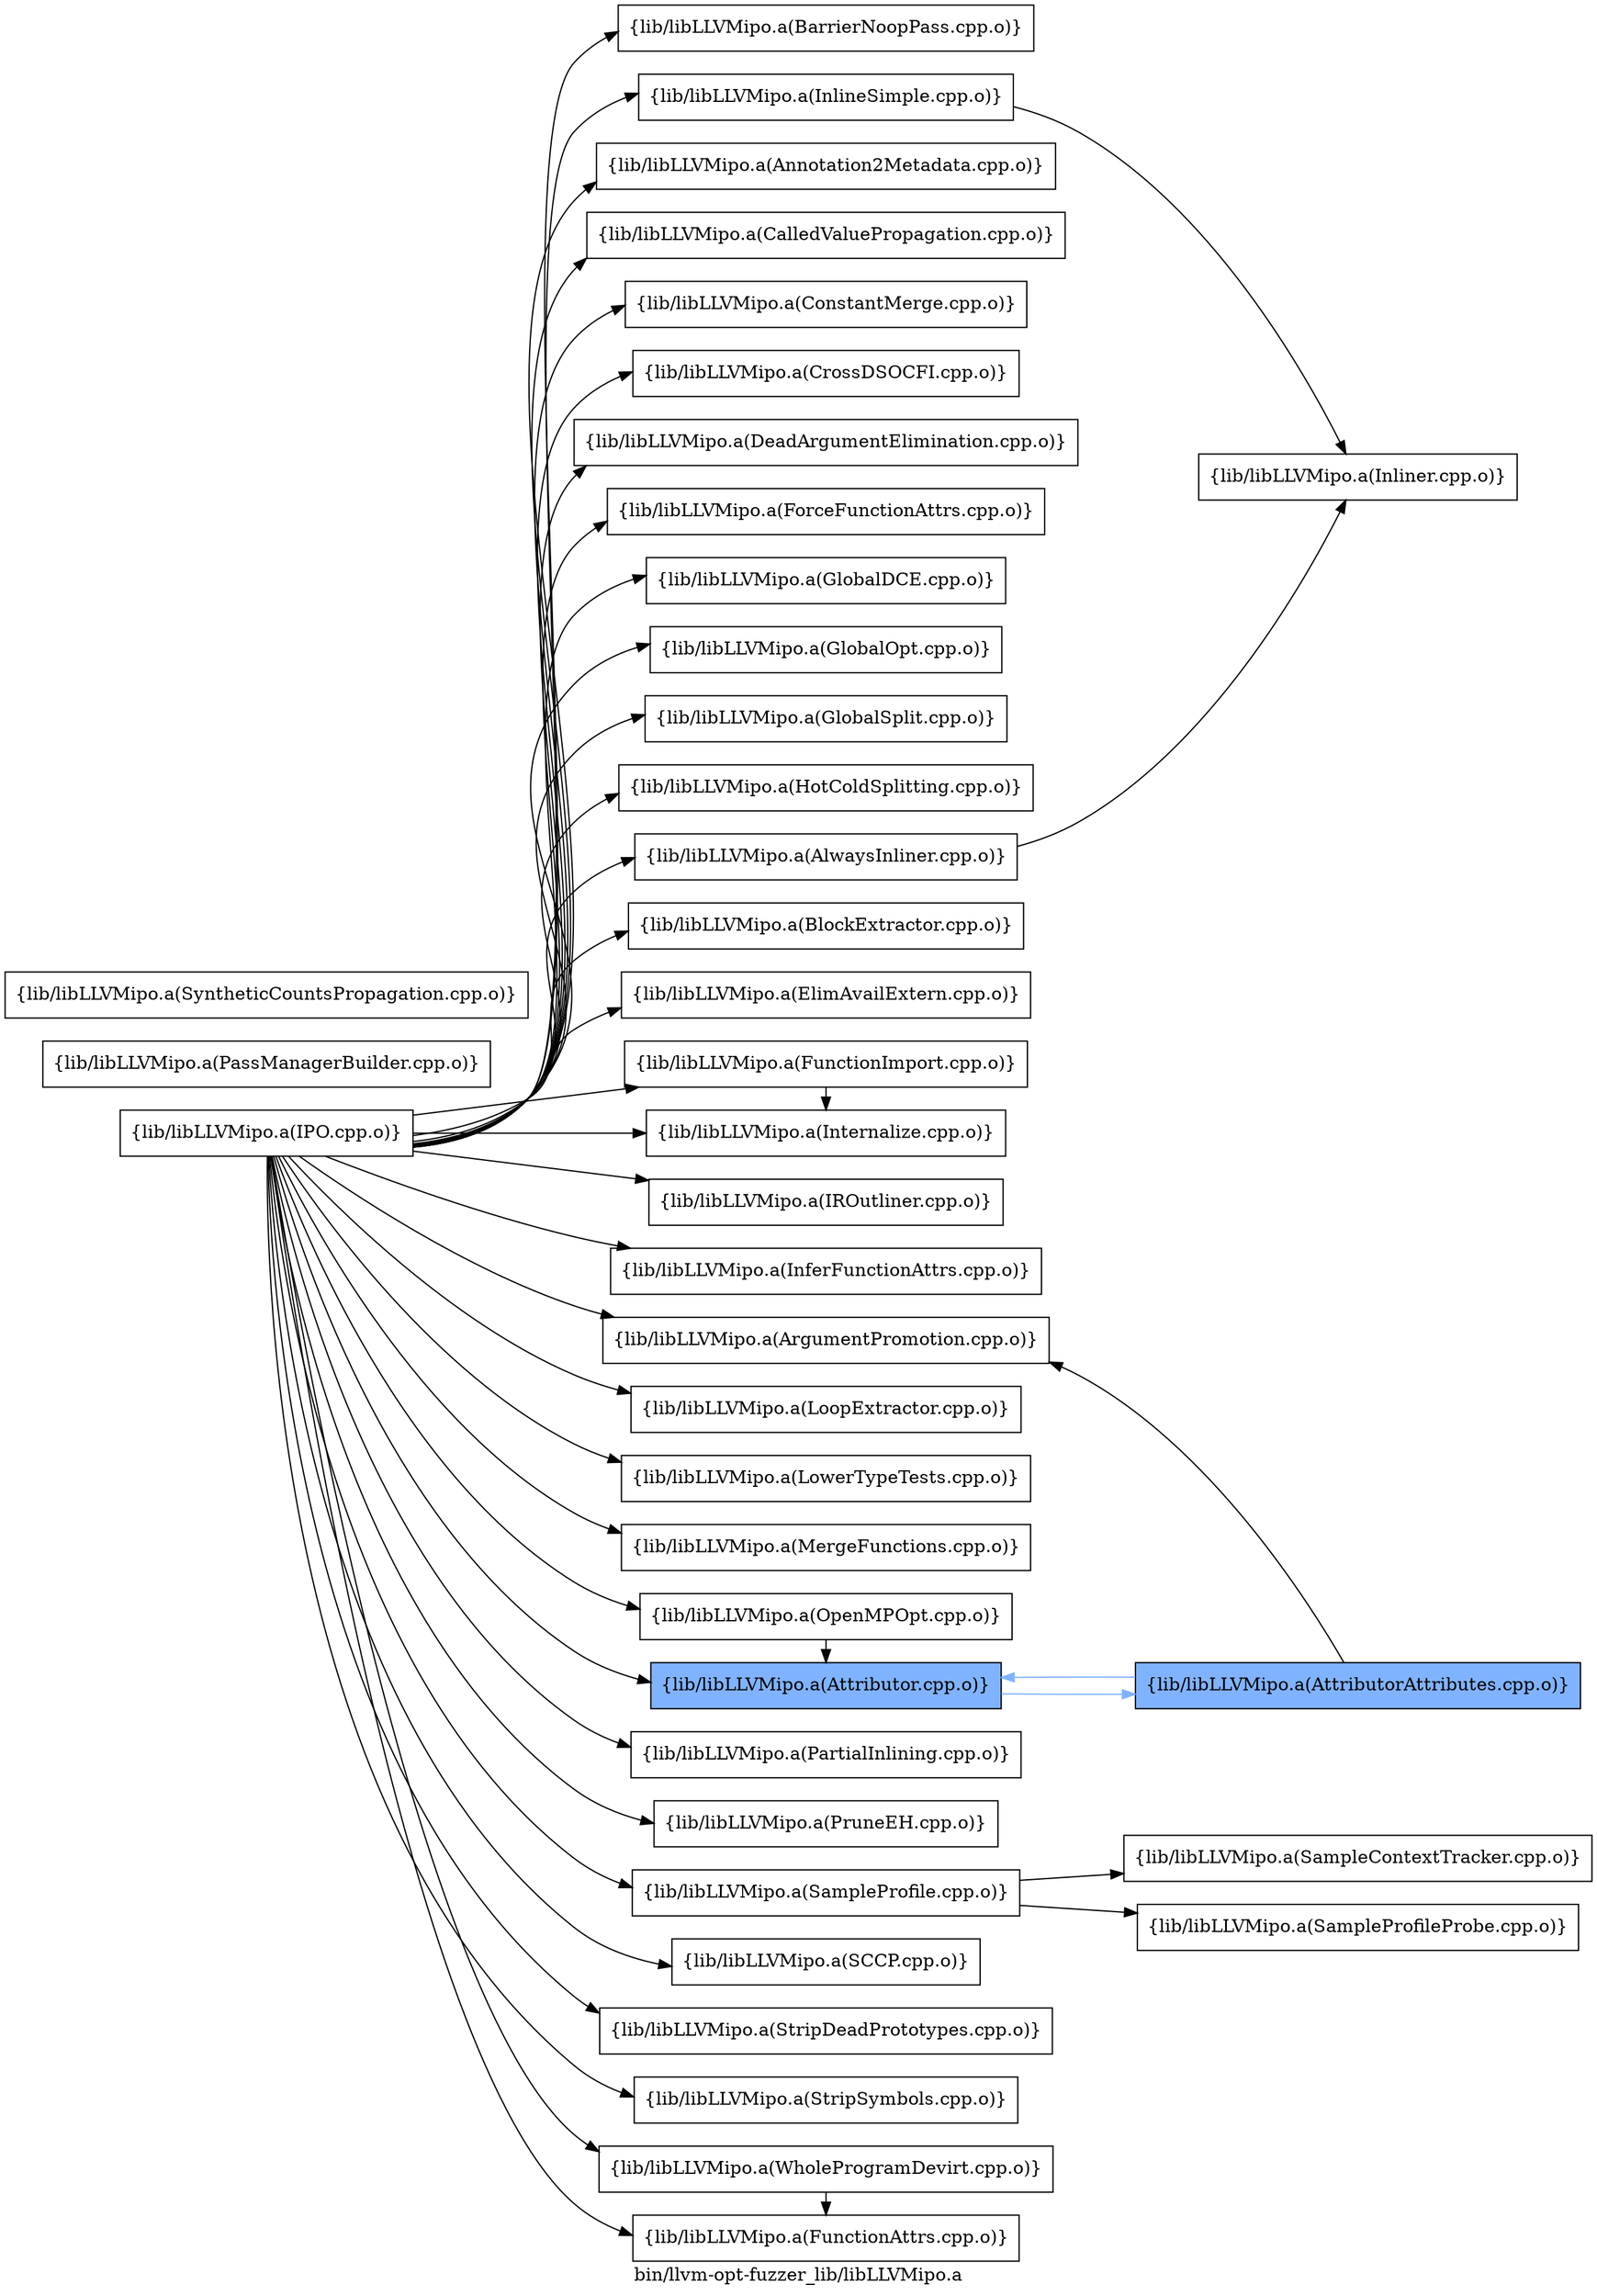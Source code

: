 digraph "bin/llvm-opt-fuzzer_lib/libLLVMipo.a" {
	label="bin/llvm-opt-fuzzer_lib/libLLVMipo.a";
	rankdir=LR;
	{ rank=same; Node0x561a15088ce8;  }
	{ rank=same; Node0x561a15089508; Node0x561a150886f8; Node0x561a150a2788; Node0x561a150a4768; Node0x561a150a4678; Node0x561a150a59d8; Node0x561a150a5258; Node0x561a150a53e8; Node0x561a150a7508; Node0x561a150a6428; Node0x561a150a66f8; Node0x561a1509e138; Node0x561a15093148; Node0x561a1508e968; Node0x561a15090588; Node0x561a1508fcc8; Node0x561a15096bb8; Node0x561a15096438; Node0x561a15099458; Node0x561a15099bd8; Node0x561a1509a358; Node0x561a150a0208; Node0x561a150a0438; Node0x561a150a10b8; Node0x561a15095b78; Node0x561a15095448; Node0x561a15096168; Node0x561a15096898; Node0x561a15097608; Node0x561a15098af8; Node0x561a1509a718; Node0x561a150969d8; Node0x561a150970b8;  }
	{ rank=same; Node0x561a15088ce8;  }
	{ rank=same; Node0x561a15089508; Node0x561a150886f8; Node0x561a150a2788; Node0x561a150a4768; Node0x561a150a4678; Node0x561a150a59d8; Node0x561a150a5258; Node0x561a150a53e8; Node0x561a150a7508; Node0x561a150a6428; Node0x561a150a66f8; Node0x561a1509e138; Node0x561a15093148; Node0x561a1508e968; Node0x561a15090588; Node0x561a1508fcc8; Node0x561a15096bb8; Node0x561a15096438; Node0x561a15099458; Node0x561a15099bd8; Node0x561a1509a358; Node0x561a150a0208; Node0x561a150a0438; Node0x561a150a10b8; Node0x561a15095b78; Node0x561a15095448; Node0x561a15096168; Node0x561a15096898; Node0x561a15097608; Node0x561a15098af8; Node0x561a1509a718; Node0x561a150969d8; Node0x561a150970b8;  }

	Node0x561a15088ce8 [shape=record,shape=box,group=0,label="{lib/libLLVMipo.a(IPO.cpp.o)}"];
	Node0x561a15088ce8 -> Node0x561a15089508;
	Node0x561a15088ce8 -> Node0x561a150886f8;
	Node0x561a15088ce8 -> Node0x561a150a2788;
	Node0x561a15088ce8 -> Node0x561a150a4768;
	Node0x561a15088ce8 -> Node0x561a150a4678;
	Node0x561a15088ce8 -> Node0x561a150a59d8;
	Node0x561a15088ce8 -> Node0x561a150a5258;
	Node0x561a15088ce8 -> Node0x561a150a53e8;
	Node0x561a15088ce8 -> Node0x561a150a7508;
	Node0x561a15088ce8 -> Node0x561a150a6428;
	Node0x561a15088ce8 -> Node0x561a150a66f8;
	Node0x561a15088ce8 -> Node0x561a1509e138;
	Node0x561a15088ce8 -> Node0x561a15093148;
	Node0x561a15088ce8 -> Node0x561a1508e968;
	Node0x561a15088ce8 -> Node0x561a15090588;
	Node0x561a15088ce8 -> Node0x561a1508fcc8;
	Node0x561a15088ce8 -> Node0x561a15096bb8;
	Node0x561a15088ce8 -> Node0x561a15096438;
	Node0x561a15088ce8 -> Node0x561a15099458;
	Node0x561a15088ce8 -> Node0x561a15099bd8;
	Node0x561a15088ce8 -> Node0x561a1509a358;
	Node0x561a15088ce8 -> Node0x561a150a0208;
	Node0x561a15088ce8 -> Node0x561a150a0438;
	Node0x561a15088ce8 -> Node0x561a150a10b8;
	Node0x561a15088ce8 -> Node0x561a15095b78;
	Node0x561a15088ce8 -> Node0x561a15095448;
	Node0x561a15088ce8 -> Node0x561a15096168;
	Node0x561a15088ce8 -> Node0x561a15096898;
	Node0x561a15088ce8 -> Node0x561a15097608;
	Node0x561a15088ce8 -> Node0x561a15098af8;
	Node0x561a15088ce8 -> Node0x561a1509a718;
	Node0x561a15088ce8 -> Node0x561a150969d8;
	Node0x561a15088ce8 -> Node0x561a150970b8;
	Node0x561a15089508 [shape=record,shape=box,group=0,label="{lib/libLLVMipo.a(BarrierNoopPass.cpp.o)}"];
	Node0x561a150886f8 [shape=record,shape=box,group=0,label="{lib/libLLVMipo.a(ArgumentPromotion.cpp.o)}"];
	Node0x561a150a2788 [shape=record,shape=box,group=0,label="{lib/libLLVMipo.a(Annotation2Metadata.cpp.o)}"];
	Node0x561a150a4768 [shape=record,shape=box,group=0,label="{lib/libLLVMipo.a(CalledValuePropagation.cpp.o)}"];
	Node0x561a150a4678 [shape=record,shape=box,group=0,label="{lib/libLLVMipo.a(ConstantMerge.cpp.o)}"];
	Node0x561a150a59d8 [shape=record,shape=box,group=0,label="{lib/libLLVMipo.a(CrossDSOCFI.cpp.o)}"];
	Node0x561a150a5258 [shape=record,shape=box,group=0,label="{lib/libLLVMipo.a(DeadArgumentElimination.cpp.o)}"];
	Node0x561a150a53e8 [shape=record,shape=box,group=0,label="{lib/libLLVMipo.a(ForceFunctionAttrs.cpp.o)}"];
	Node0x561a150a7508 [shape=record,shape=box,group=0,label="{lib/libLLVMipo.a(GlobalDCE.cpp.o)}"];
	Node0x561a150a6428 [shape=record,shape=box,group=0,label="{lib/libLLVMipo.a(GlobalOpt.cpp.o)}"];
	Node0x561a150a66f8 [shape=record,shape=box,group=0,label="{lib/libLLVMipo.a(GlobalSplit.cpp.o)}"];
	Node0x561a1509e138 [shape=record,shape=box,group=0,label="{lib/libLLVMipo.a(HotColdSplitting.cpp.o)}"];
	Node0x561a15093148 [shape=record,shape=box,group=0,label="{lib/libLLVMipo.a(AlwaysInliner.cpp.o)}"];
	Node0x561a15093148 -> Node0x561a1509a628;
	Node0x561a1508e968 [shape=record,shape=box,group=0,label="{lib/libLLVMipo.a(BlockExtractor.cpp.o)}"];
	Node0x561a15090588 [shape=record,shape=box,group=1,style=filled,fillcolor="0.600000 0.5 1",label="{lib/libLLVMipo.a(Attributor.cpp.o)}"];
	Node0x561a15090588 -> Node0x561a1508fea8[color="0.600000 0.5 1"];
	Node0x561a1508fcc8 [shape=record,shape=box,group=0,label="{lib/libLLVMipo.a(FunctionAttrs.cpp.o)}"];
	Node0x561a15096bb8 [shape=record,shape=box,group=0,label="{lib/libLLVMipo.a(ElimAvailExtern.cpp.o)}"];
	Node0x561a15096438 [shape=record,shape=box,group=0,label="{lib/libLLVMipo.a(FunctionImport.cpp.o)}"];
	Node0x561a15096438 -> Node0x561a150a0208;
	Node0x561a15099458 [shape=record,shape=box,group=0,label="{lib/libLLVMipo.a(IROutliner.cpp.o)}"];
	Node0x561a15099bd8 [shape=record,shape=box,group=0,label="{lib/libLLVMipo.a(InferFunctionAttrs.cpp.o)}"];
	Node0x561a1509a358 [shape=record,shape=box,group=0,label="{lib/libLLVMipo.a(InlineSimple.cpp.o)}"];
	Node0x561a1509a358 -> Node0x561a1509a628;
	Node0x561a150a0208 [shape=record,shape=box,group=0,label="{lib/libLLVMipo.a(Internalize.cpp.o)}"];
	Node0x561a150a0438 [shape=record,shape=box,group=0,label="{lib/libLLVMipo.a(LoopExtractor.cpp.o)}"];
	Node0x561a150a10b8 [shape=record,shape=box,group=0,label="{lib/libLLVMipo.a(LowerTypeTests.cpp.o)}"];
	Node0x561a15095b78 [shape=record,shape=box,group=0,label="{lib/libLLVMipo.a(MergeFunctions.cpp.o)}"];
	Node0x561a15095448 [shape=record,shape=box,group=0,label="{lib/libLLVMipo.a(OpenMPOpt.cpp.o)}"];
	Node0x561a15095448 -> Node0x561a15090588;
	Node0x561a15096168 [shape=record,shape=box,group=0,label="{lib/libLLVMipo.a(PartialInlining.cpp.o)}"];
	Node0x561a15096898 [shape=record,shape=box,group=0,label="{lib/libLLVMipo.a(PruneEH.cpp.o)}"];
	Node0x561a15097608 [shape=record,shape=box,group=0,label="{lib/libLLVMipo.a(SampleProfile.cpp.o)}"];
	Node0x561a15097608 -> Node0x561a15099098;
	Node0x561a15097608 -> Node0x561a15099818;
	Node0x561a15098af8 [shape=record,shape=box,group=0,label="{lib/libLLVMipo.a(SCCP.cpp.o)}"];
	Node0x561a1509a718 [shape=record,shape=box,group=0,label="{lib/libLLVMipo.a(StripDeadPrototypes.cpp.o)}"];
	Node0x561a150969d8 [shape=record,shape=box,group=0,label="{lib/libLLVMipo.a(StripSymbols.cpp.o)}"];
	Node0x561a150970b8 [shape=record,shape=box,group=0,label="{lib/libLLVMipo.a(WholeProgramDevirt.cpp.o)}"];
	Node0x561a150970b8 -> Node0x561a1508fcc8;
	Node0x561a1509a628 [shape=record,shape=box,group=0,label="{lib/libLLVMipo.a(Inliner.cpp.o)}"];
	Node0x561a1508fea8 [shape=record,shape=box,group=1,style=filled,fillcolor="0.600000 0.5 1",label="{lib/libLLVMipo.a(AttributorAttributes.cpp.o)}"];
	Node0x561a1508fea8 -> Node0x561a150886f8;
	Node0x561a1508fea8 -> Node0x561a15090588[color="0.600000 0.5 1"];
	Node0x561a150972e8 [shape=record,shape=box,group=0,label="{lib/libLLVMipo.a(PassManagerBuilder.cpp.o)}"];
	Node0x561a15099098 [shape=record,shape=box,group=0,label="{lib/libLLVMipo.a(SampleContextTracker.cpp.o)}"];
	Node0x561a15099818 [shape=record,shape=box,group=0,label="{lib/libLLVMipo.a(SampleProfileProbe.cpp.o)}"];
	Node0x561a15099318 [shape=record,shape=box,group=0,label="{lib/libLLVMipo.a(SyntheticCountsPropagation.cpp.o)}"];
}
